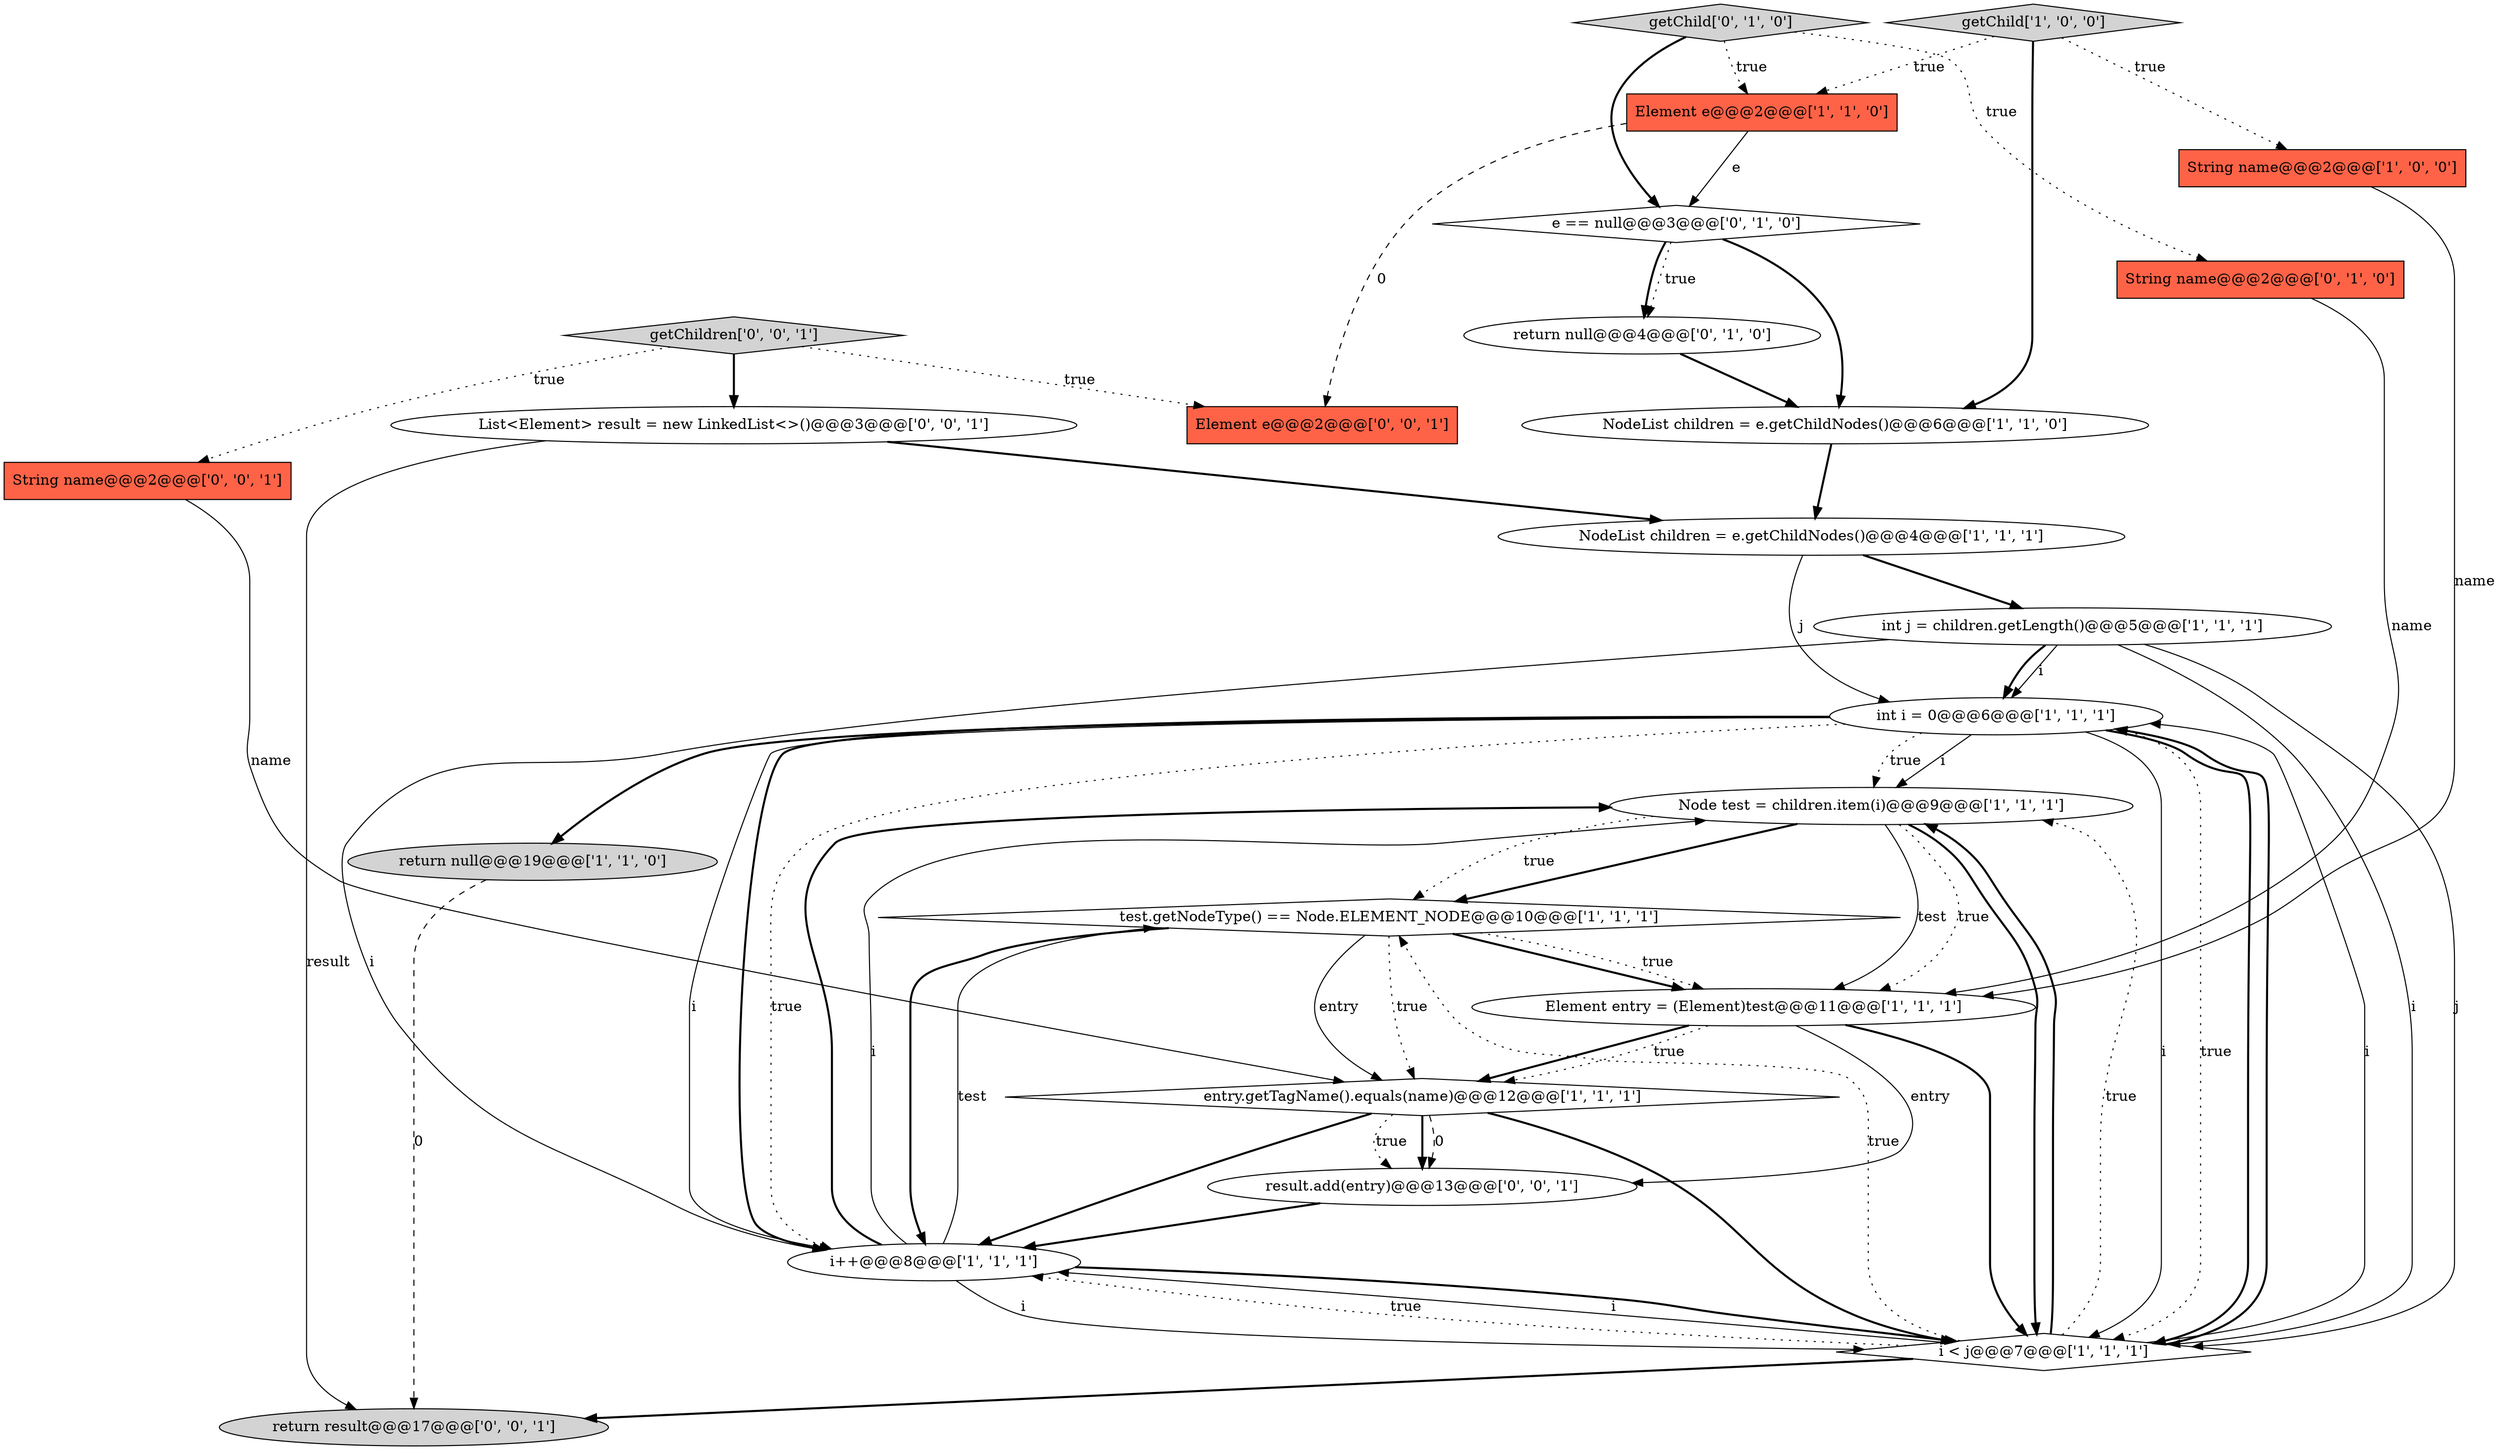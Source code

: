 digraph {
23 [style = filled, label = "return result@@@17@@@['0', '0', '1']", fillcolor = lightgray, shape = ellipse image = "AAA0AAABBB3BBB"];
20 [style = filled, label = "result.add(entry)@@@13@@@['0', '0', '1']", fillcolor = white, shape = ellipse image = "AAA0AAABBB3BBB"];
21 [style = filled, label = "getChildren['0', '0', '1']", fillcolor = lightgray, shape = diamond image = "AAA0AAABBB3BBB"];
6 [style = filled, label = "test.getNodeType() == Node.ELEMENT_NODE@@@10@@@['1', '1', '1']", fillcolor = white, shape = diamond image = "AAA0AAABBB1BBB"];
15 [style = filled, label = "getChild['0', '1', '0']", fillcolor = lightgray, shape = diamond image = "AAA0AAABBB2BBB"];
18 [style = filled, label = "String name@@@2@@@['0', '0', '1']", fillcolor = tomato, shape = box image = "AAA0AAABBB3BBB"];
7 [style = filled, label = "int j = children.getLength()@@@5@@@['1', '1', '1']", fillcolor = white, shape = ellipse image = "AAA0AAABBB1BBB"];
11 [style = filled, label = "Element entry = (Element)test@@@11@@@['1', '1', '1']", fillcolor = white, shape = ellipse image = "AAA0AAABBB1BBB"];
3 [style = filled, label = "String name@@@2@@@['1', '0', '0']", fillcolor = tomato, shape = box image = "AAA0AAABBB1BBB"];
9 [style = filled, label = "NodeList children = e.getChildNodes()@@@4@@@['1', '1', '1']", fillcolor = white, shape = ellipse image = "AAA0AAABBB1BBB"];
1 [style = filled, label = "entry.getTagName().equals(name)@@@12@@@['1', '1', '1']", fillcolor = white, shape = diamond image = "AAA0AAABBB1BBB"];
2 [style = filled, label = "getChild['1', '0', '0']", fillcolor = lightgray, shape = diamond image = "AAA0AAABBB1BBB"];
4 [style = filled, label = "int i = 0@@@6@@@['1', '1', '1']", fillcolor = white, shape = ellipse image = "AAA0AAABBB1BBB"];
16 [style = filled, label = "String name@@@2@@@['0', '1', '0']", fillcolor = tomato, shape = box image = "AAA0AAABBB2BBB"];
5 [style = filled, label = "NodeList children = e.getChildNodes()@@@6@@@['1', '1', '0']", fillcolor = white, shape = ellipse image = "AAA0AAABBB1BBB"];
22 [style = filled, label = "Element e@@@2@@@['0', '0', '1']", fillcolor = tomato, shape = box image = "AAA0AAABBB3BBB"];
19 [style = filled, label = "List<Element> result = new LinkedList<>()@@@3@@@['0', '0', '1']", fillcolor = white, shape = ellipse image = "AAA0AAABBB3BBB"];
17 [style = filled, label = "return null@@@4@@@['0', '1', '0']", fillcolor = white, shape = ellipse image = "AAA1AAABBB2BBB"];
13 [style = filled, label = "return null@@@19@@@['1', '1', '0']", fillcolor = lightgray, shape = ellipse image = "AAA0AAABBB1BBB"];
0 [style = filled, label = "Node test = children.item(i)@@@9@@@['1', '1', '1']", fillcolor = white, shape = ellipse image = "AAA0AAABBB1BBB"];
10 [style = filled, label = "i < j@@@7@@@['1', '1', '1']", fillcolor = white, shape = diamond image = "AAA0AAABBB1BBB"];
8 [style = filled, label = "i++@@@8@@@['1', '1', '1']", fillcolor = white, shape = ellipse image = "AAA0AAABBB1BBB"];
14 [style = filled, label = "e == null@@@3@@@['0', '1', '0']", fillcolor = white, shape = diamond image = "AAA1AAABBB2BBB"];
12 [style = filled, label = "Element e@@@2@@@['1', '1', '0']", fillcolor = tomato, shape = box image = "AAA0AAABBB1BBB"];
0->6 [style = bold, label=""];
9->4 [style = solid, label="j"];
14->5 [style = bold, label=""];
14->17 [style = bold, label=""];
6->1 [style = solid, label="entry"];
0->6 [style = dotted, label="true"];
2->3 [style = dotted, label="true"];
18->1 [style = solid, label="name"];
1->10 [style = bold, label=""];
19->9 [style = bold, label=""];
4->10 [style = solid, label="i"];
0->11 [style = solid, label="test"];
10->23 [style = bold, label=""];
8->0 [style = bold, label=""];
7->4 [style = solid, label="i"];
21->18 [style = dotted, label="true"];
2->5 [style = bold, label=""];
1->20 [style = dashed, label="0"];
6->11 [style = bold, label=""];
4->0 [style = solid, label="i"];
10->4 [style = solid, label="i"];
8->6 [style = solid, label="test"];
12->14 [style = solid, label="e"];
1->8 [style = bold, label=""];
4->10 [style = dotted, label="true"];
21->22 [style = dotted, label="true"];
6->1 [style = dotted, label="true"];
20->8 [style = bold, label=""];
11->1 [style = bold, label=""];
4->8 [style = bold, label=""];
7->10 [style = solid, label="i"];
10->0 [style = dotted, label="true"];
5->9 [style = bold, label=""];
4->0 [style = dotted, label="true"];
4->8 [style = solid, label="i"];
6->8 [style = bold, label=""];
4->8 [style = dotted, label="true"];
0->10 [style = bold, label=""];
13->23 [style = dashed, label="0"];
7->8 [style = solid, label="i"];
21->19 [style = bold, label=""];
11->10 [style = bold, label=""];
7->10 [style = solid, label="j"];
7->4 [style = bold, label=""];
10->4 [style = bold, label=""];
11->20 [style = solid, label="entry"];
15->14 [style = bold, label=""];
8->10 [style = solid, label="i"];
11->1 [style = dotted, label="true"];
10->8 [style = dotted, label="true"];
0->11 [style = dotted, label="true"];
1->20 [style = dotted, label="true"];
19->23 [style = solid, label="result"];
2->12 [style = dotted, label="true"];
14->17 [style = dotted, label="true"];
10->8 [style = solid, label="i"];
4->10 [style = bold, label=""];
4->13 [style = bold, label=""];
15->16 [style = dotted, label="true"];
10->6 [style = dotted, label="true"];
1->20 [style = bold, label=""];
3->11 [style = solid, label="name"];
16->11 [style = solid, label="name"];
17->5 [style = bold, label=""];
8->10 [style = bold, label=""];
10->0 [style = bold, label=""];
12->22 [style = dashed, label="0"];
15->12 [style = dotted, label="true"];
6->11 [style = dotted, label="true"];
8->0 [style = solid, label="i"];
9->7 [style = bold, label=""];
}
